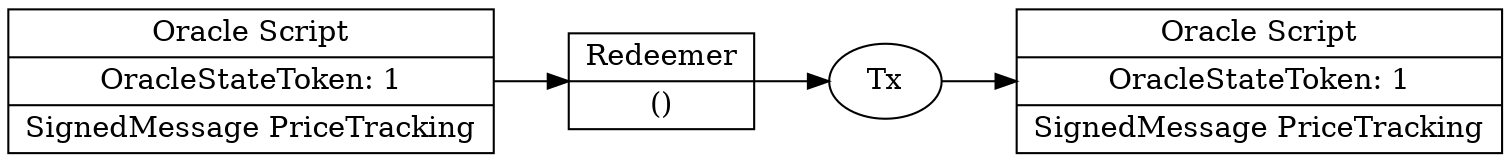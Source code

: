 digraph "PriceUpdate" {
  rankdir = LR;

  vault_script_in
    [ shape=record
    , label=
        "{{ Oracle Script
         | {OracleStateToken: 1}
         | SignedMessage PriceTracking
         }}"
    ];
  vault_script_out
    [ shape=record
    , label=
        "{{ Oracle Script
         | {OracleStateToken: 1}
         | SignedMessage PriceTracking
         }}"
    ];

  redeemer
    [ shape=record
    , label="{{Redeemer
             | ()
             }}"
    ];

  tx [label="Tx"];


  vault_script_in -> redeemer;
  redeemer -> tx;
  tx -> vault_script_out;
}
